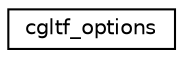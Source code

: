 digraph "Graphical Class Hierarchy"
{
 // LATEX_PDF_SIZE
  edge [fontname="Helvetica",fontsize="10",labelfontname="Helvetica",labelfontsize="10"];
  node [fontname="Helvetica",fontsize="10",shape=record];
  rankdir="LR";
  Node0 [label="cgltf_options",height=0.2,width=0.4,color="black", fillcolor="white", style="filled",URL="$structcgltf__options.html",tooltip=" "];
}
